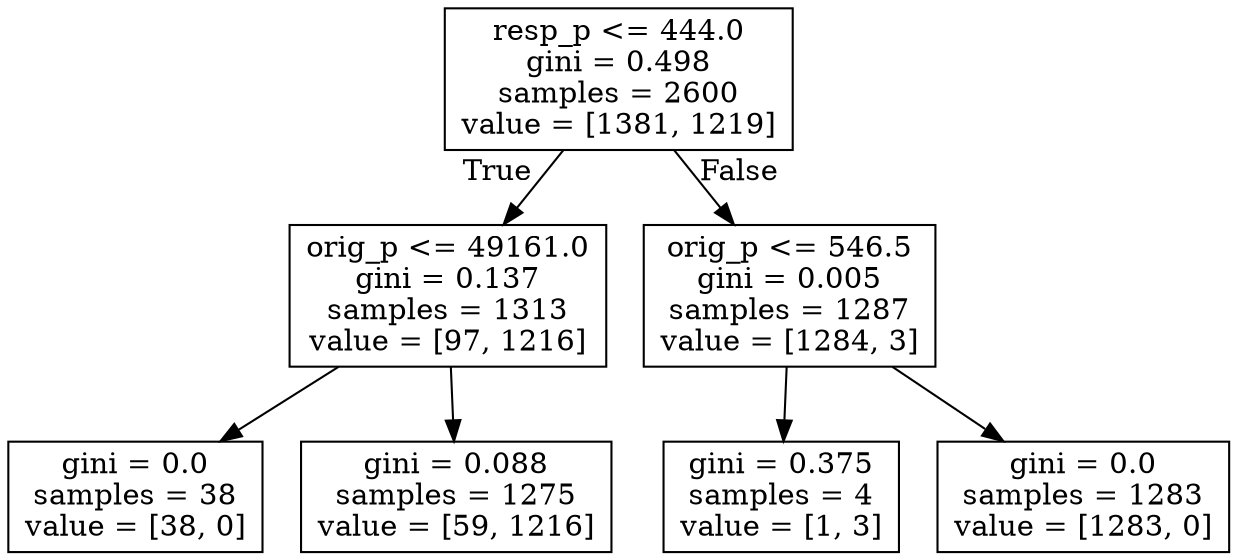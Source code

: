 digraph Tree {
node [shape=box] ;
0 [label="resp_p <= 444.0\ngini = 0.498\nsamples = 2600\nvalue = [1381, 1219]"] ;
1 [label="orig_p <= 49161.0\ngini = 0.137\nsamples = 1313\nvalue = [97, 1216]"] ;
0 -> 1 [labeldistance=2.5, labelangle=45, headlabel="True"] ;
2 [label="gini = 0.0\nsamples = 38\nvalue = [38, 0]"] ;
1 -> 2 ;
3 [label="gini = 0.088\nsamples = 1275\nvalue = [59, 1216]"] ;
1 -> 3 ;
4 [label="orig_p <= 546.5\ngini = 0.005\nsamples = 1287\nvalue = [1284, 3]"] ;
0 -> 4 [labeldistance=2.5, labelangle=-45, headlabel="False"] ;
5 [label="gini = 0.375\nsamples = 4\nvalue = [1, 3]"] ;
4 -> 5 ;
6 [label="gini = 0.0\nsamples = 1283\nvalue = [1283, 0]"] ;
4 -> 6 ;
}